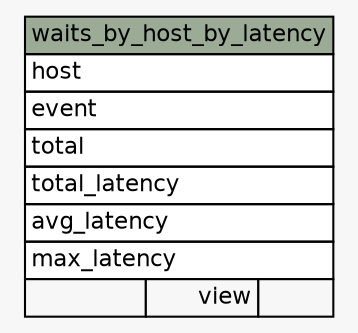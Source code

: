 // dot 7.1.0 on Windows 11 10.0
// SchemaSpy rev 590
digraph "waits_by_host_by_latency" {
  graph [
    rankdir="RL"
    bgcolor="#f7f7f7"
    nodesep="0.18"
    ranksep="0.46"
    fontname="Helvetica"
    fontsize="11"
  ];
  node [
    fontname="Helvetica"
    fontsize="11"
    shape="plaintext"
  ];
  edge [
    arrowsize="0.8"
  ];
  "waits_by_host_by_latency" [
    label=<
    <TABLE BORDER="0" CELLBORDER="1" CELLSPACING="0" BGCOLOR="#ffffff">
      <TR><TD COLSPAN="3" BGCOLOR="#9bab96" ALIGN="CENTER">waits_by_host_by_latency</TD></TR>
      <TR><TD PORT="host" COLSPAN="3" ALIGN="LEFT">host</TD></TR>
      <TR><TD PORT="event" COLSPAN="3" ALIGN="LEFT">event</TD></TR>
      <TR><TD PORT="total" COLSPAN="3" ALIGN="LEFT">total</TD></TR>
      <TR><TD PORT="total_latency" COLSPAN="3" ALIGN="LEFT">total_latency</TD></TR>
      <TR><TD PORT="avg_latency" COLSPAN="3" ALIGN="LEFT">avg_latency</TD></TR>
      <TR><TD PORT="max_latency" COLSPAN="3" ALIGN="LEFT">max_latency</TD></TR>
      <TR><TD ALIGN="LEFT" BGCOLOR="#f7f7f7">  </TD><TD ALIGN="RIGHT" BGCOLOR="#f7f7f7">view</TD><TD ALIGN="RIGHT" BGCOLOR="#f7f7f7">  </TD></TR>
    </TABLE>>
    URL="tables/waits_by_host_by_latency.html"
    tooltip="waits_by_host_by_latency"
  ];
}
